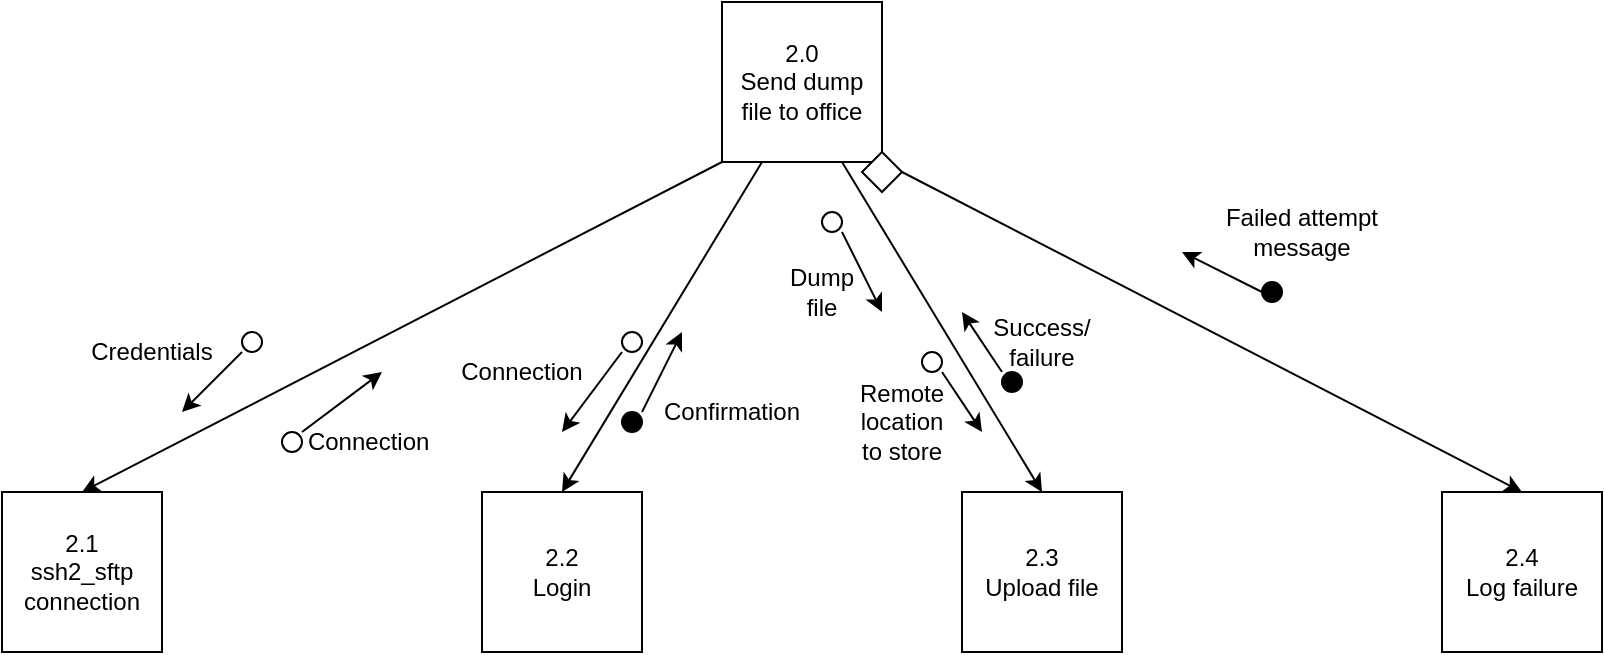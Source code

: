 <mxfile version="12.6.6" type="github">
  <diagram id="el-BLGQv1clutZQsBM_p" name="Page-1">
    <mxGraphModel dx="1102" dy="614" grid="1" gridSize="10" guides="1" tooltips="1" connect="1" arrows="1" fold="1" page="1" pageScale="1" pageWidth="850" pageHeight="1100" math="0" shadow="0">
      <root>
        <mxCell id="0"/>
        <mxCell id="1" parent="0"/>
        <mxCell id="jYdJcBJLV5QGpK6MgNny-1" value="2.0&lt;br&gt;Send dump file to office" style="whiteSpace=wrap;html=1;aspect=fixed;" vertex="1" parent="1">
          <mxGeometry x="400" y="35" width="80" height="80" as="geometry"/>
        </mxCell>
        <mxCell id="jYdJcBJLV5QGpK6MgNny-2" value="2.1&lt;br&gt;ssh2_sftp connection" style="whiteSpace=wrap;html=1;aspect=fixed;" vertex="1" parent="1">
          <mxGeometry x="40" y="280" width="80" height="80" as="geometry"/>
        </mxCell>
        <mxCell id="jYdJcBJLV5QGpK6MgNny-3" value="2.2&lt;br&gt;Login" style="whiteSpace=wrap;html=1;aspect=fixed;" vertex="1" parent="1">
          <mxGeometry x="280" y="280" width="80" height="80" as="geometry"/>
        </mxCell>
        <mxCell id="jYdJcBJLV5QGpK6MgNny-4" value="2.3&lt;br&gt;Upload file" style="whiteSpace=wrap;html=1;aspect=fixed;" vertex="1" parent="1">
          <mxGeometry x="520" y="280" width="80" height="80" as="geometry"/>
        </mxCell>
        <mxCell id="jYdJcBJLV5QGpK6MgNny-5" value="" style="endArrow=classic;html=1;entryX=0.5;entryY=0;entryDx=0;entryDy=0;exitX=0;exitY=1;exitDx=0;exitDy=0;" edge="1" parent="1" source="jYdJcBJLV5QGpK6MgNny-1" target="jYdJcBJLV5QGpK6MgNny-2">
          <mxGeometry width="50" height="50" relative="1" as="geometry">
            <mxPoint x="210" y="200" as="sourcePoint"/>
            <mxPoint x="260" y="150" as="targetPoint"/>
          </mxGeometry>
        </mxCell>
        <mxCell id="jYdJcBJLV5QGpK6MgNny-6" value="" style="endArrow=classic;html=1;exitX=0.25;exitY=1;exitDx=0;exitDy=0;entryX=0.5;entryY=0;entryDx=0;entryDy=0;" edge="1" parent="1" source="jYdJcBJLV5QGpK6MgNny-1" target="jYdJcBJLV5QGpK6MgNny-3">
          <mxGeometry width="50" height="50" relative="1" as="geometry">
            <mxPoint x="420" y="210" as="sourcePoint"/>
            <mxPoint x="470" y="160" as="targetPoint"/>
          </mxGeometry>
        </mxCell>
        <mxCell id="jYdJcBJLV5QGpK6MgNny-7" value="" style="ellipse;whiteSpace=wrap;html=1;aspect=fixed;fillColor=#000000;" vertex="1" parent="1">
          <mxGeometry x="350" y="240" width="10" height="10" as="geometry"/>
        </mxCell>
        <mxCell id="jYdJcBJLV5QGpK6MgNny-8" value="" style="ellipse;whiteSpace=wrap;html=1;aspect=fixed;" vertex="1" parent="1">
          <mxGeometry x="350" y="200" width="10" height="10" as="geometry"/>
        </mxCell>
        <mxCell id="jYdJcBJLV5QGpK6MgNny-9" value="" style="ellipse;whiteSpace=wrap;html=1;aspect=fixed;" vertex="1" parent="1">
          <mxGeometry x="180" y="250" width="10" height="10" as="geometry"/>
        </mxCell>
        <mxCell id="jYdJcBJLV5QGpK6MgNny-10" value="" style="ellipse;whiteSpace=wrap;html=1;aspect=fixed;" vertex="1" parent="1">
          <mxGeometry x="160" y="200" width="10" height="10" as="geometry"/>
        </mxCell>
        <mxCell id="jYdJcBJLV5QGpK6MgNny-11" value="" style="endArrow=classic;html=1;exitX=0.75;exitY=1;exitDx=0;exitDy=0;entryX=0.5;entryY=0;entryDx=0;entryDy=0;" edge="1" parent="1" source="jYdJcBJLV5QGpK6MgNny-1" target="jYdJcBJLV5QGpK6MgNny-4">
          <mxGeometry width="50" height="50" relative="1" as="geometry">
            <mxPoint x="480" y="220" as="sourcePoint"/>
            <mxPoint x="530" y="170" as="targetPoint"/>
          </mxGeometry>
        </mxCell>
        <mxCell id="jYdJcBJLV5QGpK6MgNny-12" value="2.4&lt;br&gt;Log failure" style="whiteSpace=wrap;html=1;aspect=fixed;" vertex="1" parent="1">
          <mxGeometry x="760" y="280" width="80" height="80" as="geometry"/>
        </mxCell>
        <mxCell id="jYdJcBJLV5QGpK6MgNny-13" value="" style="endArrow=classic;html=1;entryX=0.5;entryY=0;entryDx=0;entryDy=0;exitX=1;exitY=0.5;exitDx=0;exitDy=0;" edge="1" parent="1" source="jYdJcBJLV5QGpK6MgNny-41" target="jYdJcBJLV5QGpK6MgNny-12">
          <mxGeometry width="50" height="50" relative="1" as="geometry">
            <mxPoint x="510" y="130" as="sourcePoint"/>
            <mxPoint x="680" y="120" as="targetPoint"/>
          </mxGeometry>
        </mxCell>
        <mxCell id="jYdJcBJLV5QGpK6MgNny-14" value="" style="endArrow=classic;html=1;" edge="1" parent="1">
          <mxGeometry width="50" height="50" relative="1" as="geometry">
            <mxPoint x="160" y="210" as="sourcePoint"/>
            <mxPoint x="130" y="240" as="targetPoint"/>
          </mxGeometry>
        </mxCell>
        <mxCell id="jYdJcBJLV5QGpK6MgNny-15" value="Credentials" style="text;html=1;strokeColor=none;fillColor=none;align=center;verticalAlign=middle;whiteSpace=wrap;rounded=0;" vertex="1" parent="1">
          <mxGeometry x="70" y="200" width="90" height="20" as="geometry"/>
        </mxCell>
        <mxCell id="jYdJcBJLV5QGpK6MgNny-18" value="" style="endArrow=classic;html=1;" edge="1" parent="1">
          <mxGeometry width="50" height="50" relative="1" as="geometry">
            <mxPoint x="190" y="250" as="sourcePoint"/>
            <mxPoint x="230" y="220" as="targetPoint"/>
          </mxGeometry>
        </mxCell>
        <mxCell id="jYdJcBJLV5QGpK6MgNny-19" value="Connection&amp;nbsp;" style="text;html=1;strokeColor=none;fillColor=none;align=center;verticalAlign=middle;whiteSpace=wrap;rounded=0;" vertex="1" parent="1">
          <mxGeometry x="180" y="245" width="90" height="20" as="geometry"/>
        </mxCell>
        <mxCell id="jYdJcBJLV5QGpK6MgNny-20" value="" style="endArrow=classic;html=1;" edge="1" parent="1">
          <mxGeometry width="50" height="50" relative="1" as="geometry">
            <mxPoint x="350" y="210" as="sourcePoint"/>
            <mxPoint x="320" y="250" as="targetPoint"/>
          </mxGeometry>
        </mxCell>
        <mxCell id="jYdJcBJLV5QGpK6MgNny-21" value="Connection" style="text;html=1;strokeColor=none;fillColor=none;align=center;verticalAlign=middle;whiteSpace=wrap;rounded=0;" vertex="1" parent="1">
          <mxGeometry x="260" y="210" width="80" height="20" as="geometry"/>
        </mxCell>
        <mxCell id="jYdJcBJLV5QGpK6MgNny-22" value="" style="endArrow=classic;html=1;" edge="1" parent="1">
          <mxGeometry width="50" height="50" relative="1" as="geometry">
            <mxPoint x="360" y="240" as="sourcePoint"/>
            <mxPoint x="380" y="200" as="targetPoint"/>
          </mxGeometry>
        </mxCell>
        <mxCell id="jYdJcBJLV5QGpK6MgNny-24" value="Confirmation" style="text;html=1;strokeColor=none;fillColor=none;align=center;verticalAlign=middle;whiteSpace=wrap;rounded=0;" vertex="1" parent="1">
          <mxGeometry x="370" y="230" width="70" height="20" as="geometry"/>
        </mxCell>
        <mxCell id="jYdJcBJLV5QGpK6MgNny-25" value="" style="endArrow=classic;html=1;" edge="1" parent="1">
          <mxGeometry width="50" height="50" relative="1" as="geometry">
            <mxPoint x="460" y="150" as="sourcePoint"/>
            <mxPoint x="480" y="190" as="targetPoint"/>
          </mxGeometry>
        </mxCell>
        <mxCell id="jYdJcBJLV5QGpK6MgNny-28" value="" style="endArrow=classic;html=1;" edge="1" parent="1">
          <mxGeometry width="50" height="50" relative="1" as="geometry">
            <mxPoint x="510" y="220" as="sourcePoint"/>
            <mxPoint x="530" y="250" as="targetPoint"/>
          </mxGeometry>
        </mxCell>
        <mxCell id="jYdJcBJLV5QGpK6MgNny-29" value="Dump&lt;br&gt;file" style="text;html=1;strokeColor=none;fillColor=none;align=center;verticalAlign=middle;whiteSpace=wrap;rounded=0;" vertex="1" parent="1">
          <mxGeometry x="430" y="170" width="40" height="20" as="geometry"/>
        </mxCell>
        <mxCell id="jYdJcBJLV5QGpK6MgNny-30" value="" style="ellipse;whiteSpace=wrap;html=1;aspect=fixed;fillColor=#000000;" vertex="1" parent="1">
          <mxGeometry x="670" y="175" width="10" height="10" as="geometry"/>
        </mxCell>
        <mxCell id="jYdJcBJLV5QGpK6MgNny-32" value="" style="ellipse;whiteSpace=wrap;html=1;aspect=fixed;fillColor=#FFFFFF;" vertex="1" parent="1">
          <mxGeometry x="500" y="210" width="10" height="10" as="geometry"/>
        </mxCell>
        <mxCell id="jYdJcBJLV5QGpK6MgNny-33" value="" style="ellipse;whiteSpace=wrap;html=1;aspect=fixed;fillColor=#FFFFFF;" vertex="1" parent="1">
          <mxGeometry x="450" y="140" width="10" height="10" as="geometry"/>
        </mxCell>
        <mxCell id="jYdJcBJLV5QGpK6MgNny-34" value="" style="endArrow=classic;html=1;" edge="1" parent="1">
          <mxGeometry width="50" height="50" relative="1" as="geometry">
            <mxPoint x="670" y="180" as="sourcePoint"/>
            <mxPoint x="630" y="160" as="targetPoint"/>
          </mxGeometry>
        </mxCell>
        <mxCell id="jYdJcBJLV5QGpK6MgNny-36" value="Remote location to store" style="text;html=1;strokeColor=none;fillColor=none;align=center;verticalAlign=middle;whiteSpace=wrap;rounded=0;" vertex="1" parent="1">
          <mxGeometry x="470" y="235" width="40" height="20" as="geometry"/>
        </mxCell>
        <mxCell id="jYdJcBJLV5QGpK6MgNny-37" value="" style="endArrow=classic;html=1;" edge="1" parent="1">
          <mxGeometry width="50" height="50" relative="1" as="geometry">
            <mxPoint x="540" y="220" as="sourcePoint"/>
            <mxPoint x="520" y="190" as="targetPoint"/>
          </mxGeometry>
        </mxCell>
        <mxCell id="jYdJcBJLV5QGpK6MgNny-38" value="Success/&lt;br&gt;failure" style="text;html=1;strokeColor=none;fillColor=none;align=center;verticalAlign=middle;whiteSpace=wrap;rounded=0;" vertex="1" parent="1">
          <mxGeometry x="540" y="195" width="40" height="20" as="geometry"/>
        </mxCell>
        <mxCell id="jYdJcBJLV5QGpK6MgNny-39" value="" style="ellipse;whiteSpace=wrap;html=1;aspect=fixed;fillColor=#000000;" vertex="1" parent="1">
          <mxGeometry x="540" y="220" width="10" height="10" as="geometry"/>
        </mxCell>
        <mxCell id="jYdJcBJLV5QGpK6MgNny-40" value="Failed attempt message" style="text;html=1;strokeColor=none;fillColor=none;align=center;verticalAlign=middle;whiteSpace=wrap;rounded=0;" vertex="1" parent="1">
          <mxGeometry x="650" y="140" width="80" height="20" as="geometry"/>
        </mxCell>
        <mxCell id="jYdJcBJLV5QGpK6MgNny-41" value="" style="rhombus;whiteSpace=wrap;html=1;fillColor=#FFFFFF;" vertex="1" parent="1">
          <mxGeometry x="470" y="110" width="20" height="20" as="geometry"/>
        </mxCell>
      </root>
    </mxGraphModel>
  </diagram>
</mxfile>
